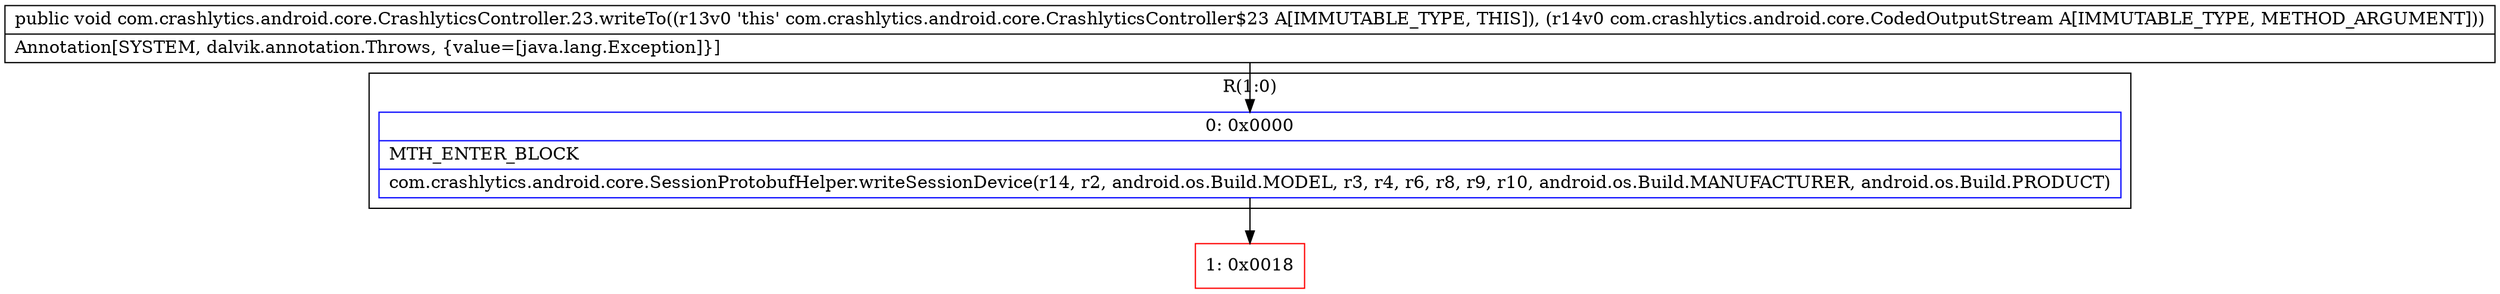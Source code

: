 digraph "CFG forcom.crashlytics.android.core.CrashlyticsController.23.writeTo(Lcom\/crashlytics\/android\/core\/CodedOutputStream;)V" {
subgraph cluster_Region_1049463048 {
label = "R(1:0)";
node [shape=record,color=blue];
Node_0 [shape=record,label="{0\:\ 0x0000|MTH_ENTER_BLOCK\l|com.crashlytics.android.core.SessionProtobufHelper.writeSessionDevice(r14, r2, android.os.Build.MODEL, r3, r4, r6, r8, r9, r10, android.os.Build.MANUFACTURER, android.os.Build.PRODUCT)\l}"];
}
Node_1 [shape=record,color=red,label="{1\:\ 0x0018}"];
MethodNode[shape=record,label="{public void com.crashlytics.android.core.CrashlyticsController.23.writeTo((r13v0 'this' com.crashlytics.android.core.CrashlyticsController$23 A[IMMUTABLE_TYPE, THIS]), (r14v0 com.crashlytics.android.core.CodedOutputStream A[IMMUTABLE_TYPE, METHOD_ARGUMENT]))  | Annotation[SYSTEM, dalvik.annotation.Throws, \{value=[java.lang.Exception]\}]\l}"];
MethodNode -> Node_0;
Node_0 -> Node_1;
}

